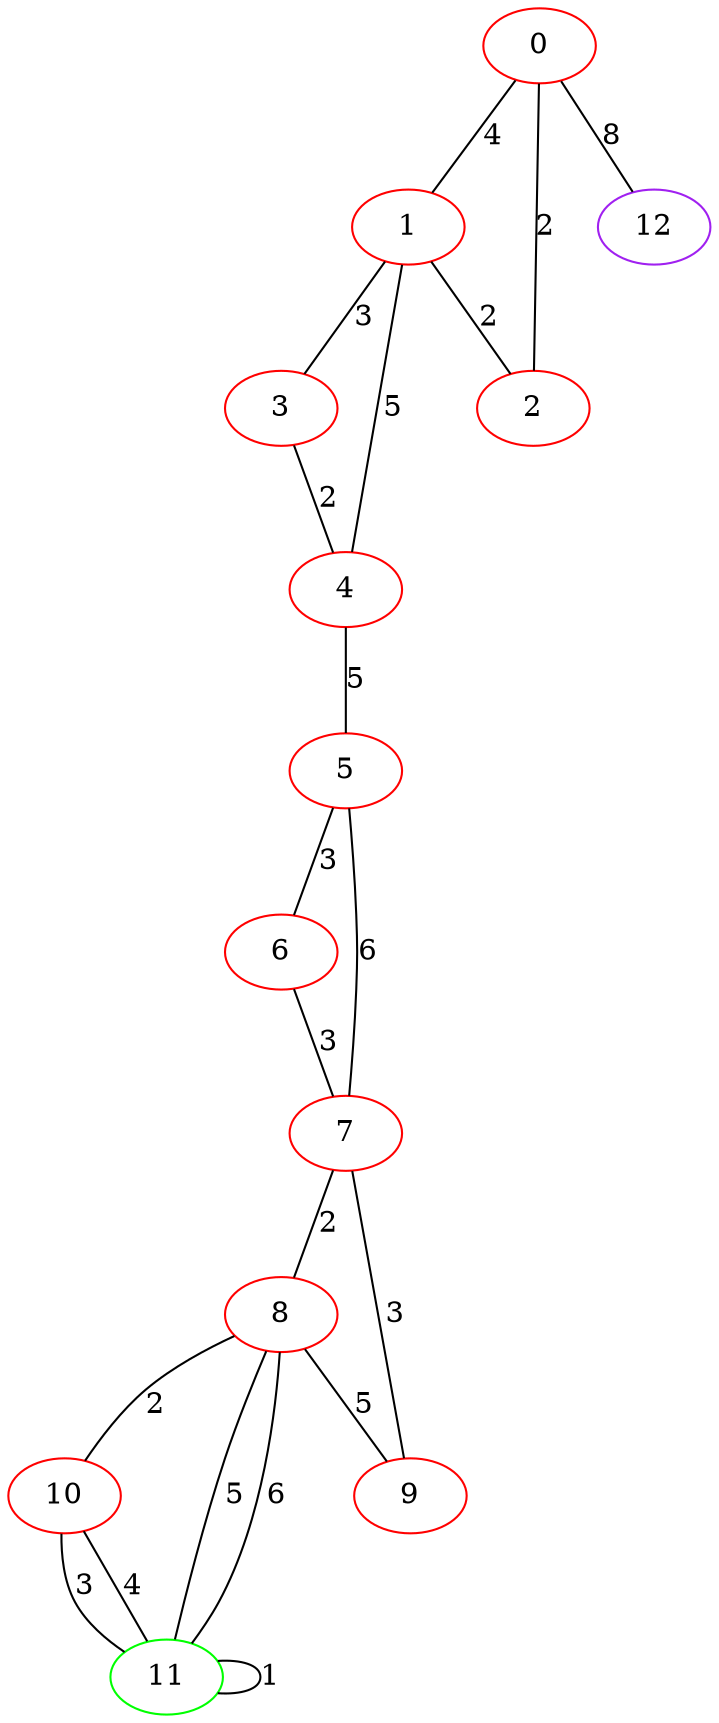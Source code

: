 graph "" {
0 [color=red, weight=1];
1 [color=red, weight=1];
2 [color=red, weight=1];
3 [color=red, weight=1];
4 [color=red, weight=1];
5 [color=red, weight=1];
6 [color=red, weight=1];
7 [color=red, weight=1];
8 [color=red, weight=1];
9 [color=red, weight=1];
10 [color=red, weight=1];
11 [color=green, weight=2];
12 [color=purple, weight=4];
0 -- 1  [key=0, label=4];
0 -- 2  [key=0, label=2];
0 -- 12  [key=0, label=8];
1 -- 2  [key=0, label=2];
1 -- 3  [key=0, label=3];
1 -- 4  [key=0, label=5];
3 -- 4  [key=0, label=2];
4 -- 5  [key=0, label=5];
5 -- 6  [key=0, label=3];
5 -- 7  [key=0, label=6];
6 -- 7  [key=0, label=3];
7 -- 8  [key=0, label=2];
7 -- 9  [key=0, label=3];
8 -- 9  [key=0, label=5];
8 -- 10  [key=0, label=2];
8 -- 11  [key=0, label=5];
8 -- 11  [key=1, label=6];
10 -- 11  [key=0, label=3];
10 -- 11  [key=1, label=4];
11 -- 11  [key=0, label=1];
}
